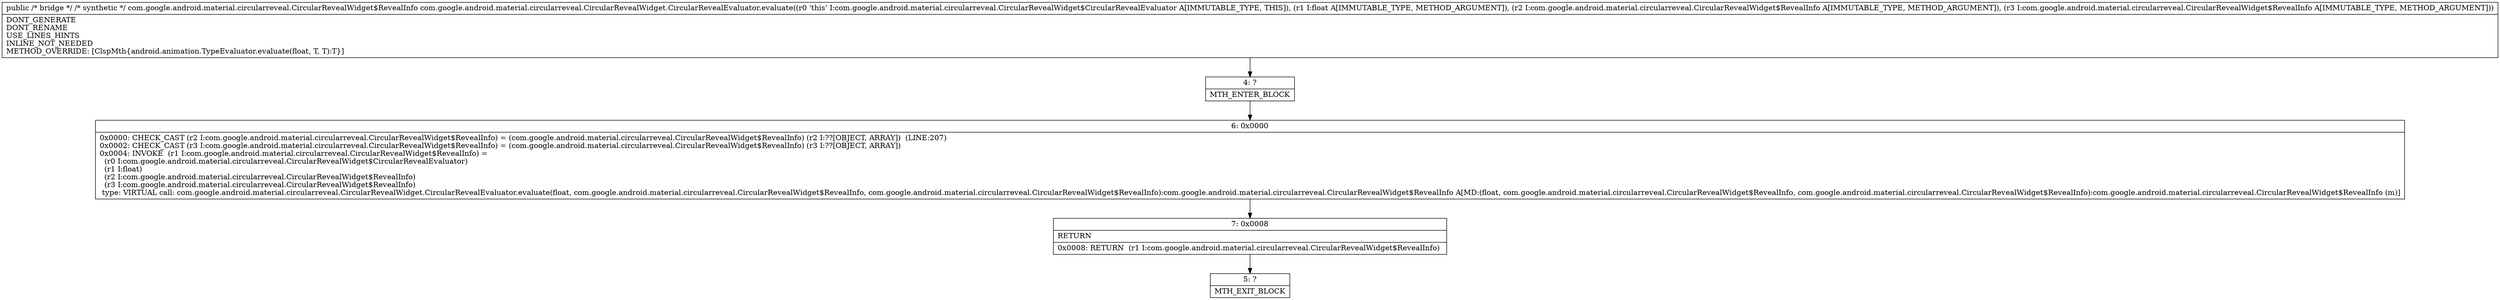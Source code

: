 digraph "CFG forcom.google.android.material.circularreveal.CircularRevealWidget.CircularRevealEvaluator.evaluate(FLjava\/lang\/Object;Ljava\/lang\/Object;)Ljava\/lang\/Object;" {
Node_4 [shape=record,label="{4\:\ ?|MTH_ENTER_BLOCK\l}"];
Node_6 [shape=record,label="{6\:\ 0x0000|0x0000: CHECK_CAST (r2 I:com.google.android.material.circularreveal.CircularRevealWidget$RevealInfo) = (com.google.android.material.circularreveal.CircularRevealWidget$RevealInfo) (r2 I:??[OBJECT, ARRAY])  (LINE:207)\l0x0002: CHECK_CAST (r3 I:com.google.android.material.circularreveal.CircularRevealWidget$RevealInfo) = (com.google.android.material.circularreveal.CircularRevealWidget$RevealInfo) (r3 I:??[OBJECT, ARRAY]) \l0x0004: INVOKE  (r1 I:com.google.android.material.circularreveal.CircularRevealWidget$RevealInfo) = \l  (r0 I:com.google.android.material.circularreveal.CircularRevealWidget$CircularRevealEvaluator)\l  (r1 I:float)\l  (r2 I:com.google.android.material.circularreveal.CircularRevealWidget$RevealInfo)\l  (r3 I:com.google.android.material.circularreveal.CircularRevealWidget$RevealInfo)\l type: VIRTUAL call: com.google.android.material.circularreveal.CircularRevealWidget.CircularRevealEvaluator.evaluate(float, com.google.android.material.circularreveal.CircularRevealWidget$RevealInfo, com.google.android.material.circularreveal.CircularRevealWidget$RevealInfo):com.google.android.material.circularreveal.CircularRevealWidget$RevealInfo A[MD:(float, com.google.android.material.circularreveal.CircularRevealWidget$RevealInfo, com.google.android.material.circularreveal.CircularRevealWidget$RevealInfo):com.google.android.material.circularreveal.CircularRevealWidget$RevealInfo (m)]\l}"];
Node_7 [shape=record,label="{7\:\ 0x0008|RETURN\l|0x0008: RETURN  (r1 I:com.google.android.material.circularreveal.CircularRevealWidget$RevealInfo) \l}"];
Node_5 [shape=record,label="{5\:\ ?|MTH_EXIT_BLOCK\l}"];
MethodNode[shape=record,label="{public \/* bridge *\/ \/* synthetic *\/ com.google.android.material.circularreveal.CircularRevealWidget$RevealInfo com.google.android.material.circularreveal.CircularRevealWidget.CircularRevealEvaluator.evaluate((r0 'this' I:com.google.android.material.circularreveal.CircularRevealWidget$CircularRevealEvaluator A[IMMUTABLE_TYPE, THIS]), (r1 I:float A[IMMUTABLE_TYPE, METHOD_ARGUMENT]), (r2 I:com.google.android.material.circularreveal.CircularRevealWidget$RevealInfo A[IMMUTABLE_TYPE, METHOD_ARGUMENT]), (r3 I:com.google.android.material.circularreveal.CircularRevealWidget$RevealInfo A[IMMUTABLE_TYPE, METHOD_ARGUMENT]))  | DONT_GENERATE\lDONT_RENAME\lUSE_LINES_HINTS\lINLINE_NOT_NEEDED\lMETHOD_OVERRIDE: [ClspMth\{android.animation.TypeEvaluator.evaluate(float, T, T):T\}]\l}"];
MethodNode -> Node_4;Node_4 -> Node_6;
Node_6 -> Node_7;
Node_7 -> Node_5;
}

